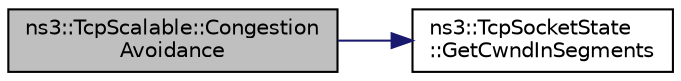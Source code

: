 digraph "ns3::TcpScalable::CongestionAvoidance"
{
  edge [fontname="Helvetica",fontsize="10",labelfontname="Helvetica",labelfontsize="10"];
  node [fontname="Helvetica",fontsize="10",shape=record];
  rankdir="LR";
  Node1 [label="ns3::TcpScalable::Congestion\lAvoidance",height=0.2,width=0.4,color="black", fillcolor="grey75", style="filled", fontcolor="black"];
  Node1 -> Node2 [color="midnightblue",fontsize="10",style="solid"];
  Node2 [label="ns3::TcpSocketState\l::GetCwndInSegments",height=0.2,width=0.4,color="black", fillcolor="white", style="filled",URL="$dd/db9/classns3_1_1TcpSocketState.html#ab6dfe309ca53fd3207dcafede75ad12d",tooltip="Get cwnd in segments rather than bytes. "];
}

